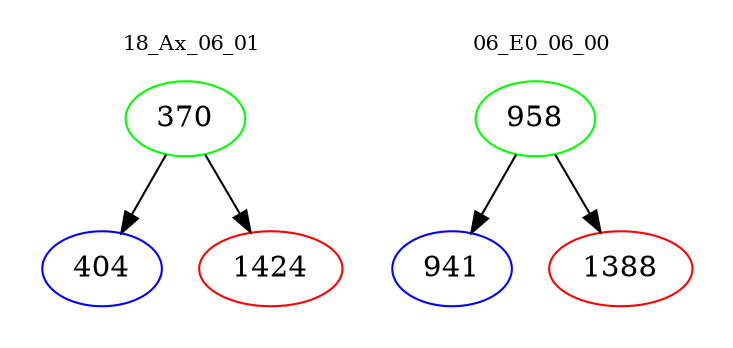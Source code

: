 digraph{
subgraph cluster_0 {
color = white
label = "18_Ax_06_01";
fontsize=10;
T0_370 [label="370", color="green"]
T0_370 -> T0_404 [color="black"]
T0_404 [label="404", color="blue"]
T0_370 -> T0_1424 [color="black"]
T0_1424 [label="1424", color="red"]
}
subgraph cluster_1 {
color = white
label = "06_E0_06_00";
fontsize=10;
T1_958 [label="958", color="green"]
T1_958 -> T1_941 [color="black"]
T1_941 [label="941", color="blue"]
T1_958 -> T1_1388 [color="black"]
T1_1388 [label="1388", color="red"]
}
}
